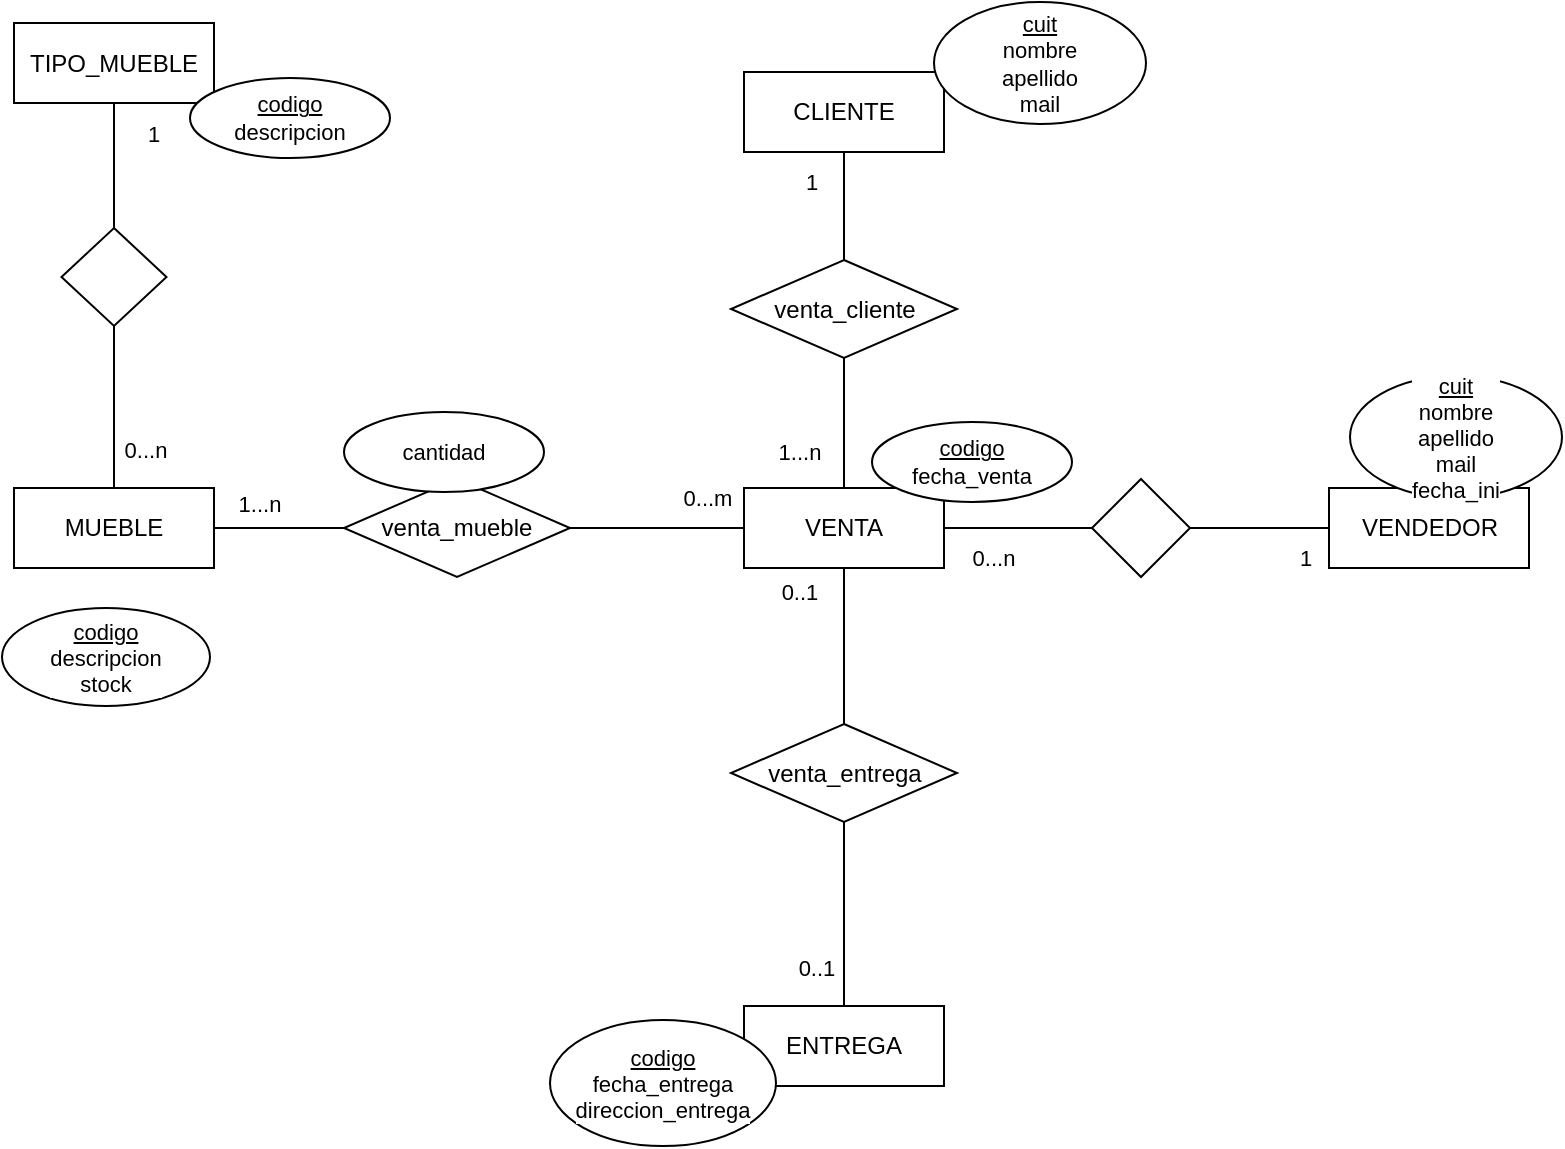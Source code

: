 <mxfile version="24.2.0" type="device">
  <diagram name="Page-1" id="uJ7M2Qh1kCDteq53ik2g">
    <mxGraphModel dx="1434" dy="1146" grid="0" gridSize="10" guides="1" tooltips="1" connect="1" arrows="1" fold="1" page="0" pageScale="1" pageWidth="850" pageHeight="1100" math="0" shadow="0">
      <root>
        <mxCell id="0" />
        <mxCell id="1" parent="0" />
        <mxCell id="YR5qiR9CVOwMjyfQzDzb-17" style="edgeStyle=orthogonalEdgeStyle;rounded=0;orthogonalLoop=1;jettySize=auto;html=1;exitX=0.5;exitY=0;exitDx=0;exitDy=0;entryX=0.5;entryY=1;entryDx=0;entryDy=0;strokeColor=default;align=center;verticalAlign=middle;fontFamily=Helvetica;fontSize=11;fontColor=default;labelBackgroundColor=default;endArrow=none;endFill=0;" edge="1" parent="1" source="YR5qiR9CVOwMjyfQzDzb-1" target="YR5qiR9CVOwMjyfQzDzb-16">
          <mxGeometry relative="1" as="geometry" />
        </mxCell>
        <mxCell id="YR5qiR9CVOwMjyfQzDzb-35" style="edgeStyle=orthogonalEdgeStyle;rounded=0;orthogonalLoop=1;jettySize=auto;html=1;exitX=1;exitY=0.5;exitDx=0;exitDy=0;entryX=0;entryY=0.5;entryDx=0;entryDy=0;strokeColor=default;align=center;verticalAlign=middle;fontFamily=Helvetica;fontSize=11;fontColor=default;labelBackgroundColor=default;endArrow=none;endFill=0;" edge="1" parent="1" source="YR5qiR9CVOwMjyfQzDzb-1" target="YR5qiR9CVOwMjyfQzDzb-33">
          <mxGeometry relative="1" as="geometry" />
        </mxCell>
        <mxCell id="YR5qiR9CVOwMjyfQzDzb-1" value="MUEBLE" style="whiteSpace=wrap;html=1;align=center;" vertex="1" parent="1">
          <mxGeometry x="51" y="109" width="100" height="40" as="geometry" />
        </mxCell>
        <mxCell id="YR5qiR9CVOwMjyfQzDzb-2" value="TIPO_MUEBLE" style="whiteSpace=wrap;html=1;align=center;" vertex="1" parent="1">
          <mxGeometry x="51" y="-123.5" width="100" height="40" as="geometry" />
        </mxCell>
        <mxCell id="YR5qiR9CVOwMjyfQzDzb-31" style="edgeStyle=orthogonalEdgeStyle;rounded=0;orthogonalLoop=1;jettySize=auto;html=1;exitX=0;exitY=0.5;exitDx=0;exitDy=0;strokeColor=default;align=center;verticalAlign=middle;fontFamily=Helvetica;fontSize=11;fontColor=default;labelBackgroundColor=default;endArrow=none;endFill=0;entryX=1;entryY=0.5;entryDx=0;entryDy=0;" edge="1" parent="1" source="YR5qiR9CVOwMjyfQzDzb-3" target="YR5qiR9CVOwMjyfQzDzb-29">
          <mxGeometry relative="1" as="geometry">
            <mxPoint x="672" y="129" as="targetPoint" />
          </mxGeometry>
        </mxCell>
        <mxCell id="YR5qiR9CVOwMjyfQzDzb-3" value="VENDEDOR" style="whiteSpace=wrap;html=1;align=center;" vertex="1" parent="1">
          <mxGeometry x="708.5" y="109" width="100" height="40" as="geometry" />
        </mxCell>
        <mxCell id="YR5qiR9CVOwMjyfQzDzb-4" value="ENTREGA" style="whiteSpace=wrap;html=1;align=center;" vertex="1" parent="1">
          <mxGeometry x="416" y="368" width="100" height="40" as="geometry" />
        </mxCell>
        <mxCell id="YR5qiR9CVOwMjyfQzDzb-7" style="edgeStyle=orthogonalEdgeStyle;rounded=0;orthogonalLoop=1;jettySize=auto;html=1;exitX=0.5;exitY=1;exitDx=0;exitDy=0;endArrow=none;endFill=0;" edge="1" parent="1" source="YR5qiR9CVOwMjyfQzDzb-5" target="YR5qiR9CVOwMjyfQzDzb-44">
          <mxGeometry relative="1" as="geometry">
            <mxPoint x="466" y="-3.5" as="targetPoint" />
          </mxGeometry>
        </mxCell>
        <mxCell id="YR5qiR9CVOwMjyfQzDzb-5" value="CLIENTE" style="whiteSpace=wrap;html=1;align=center;" vertex="1" parent="1">
          <mxGeometry x="416" y="-99" width="100" height="40" as="geometry" />
        </mxCell>
        <mxCell id="YR5qiR9CVOwMjyfQzDzb-18" style="edgeStyle=orthogonalEdgeStyle;rounded=0;orthogonalLoop=1;jettySize=auto;html=1;exitX=0.5;exitY=0;exitDx=0;exitDy=0;entryX=0.5;entryY=1;entryDx=0;entryDy=0;strokeColor=default;align=center;verticalAlign=middle;fontFamily=Helvetica;fontSize=11;fontColor=default;labelBackgroundColor=default;endArrow=none;endFill=0;" edge="1" parent="1" source="YR5qiR9CVOwMjyfQzDzb-16" target="YR5qiR9CVOwMjyfQzDzb-2">
          <mxGeometry relative="1" as="geometry" />
        </mxCell>
        <mxCell id="YR5qiR9CVOwMjyfQzDzb-16" value="" style="shape=rhombus;perimeter=rhombusPerimeter;whiteSpace=wrap;html=1;align=center;" vertex="1" parent="1">
          <mxGeometry x="74.75" y="-21" width="52.5" height="49" as="geometry" />
        </mxCell>
        <mxCell id="YR5qiR9CVOwMjyfQzDzb-19" value="1" style="text;html=1;align=center;verticalAlign=middle;whiteSpace=wrap;rounded=0;fontFamily=Helvetica;fontSize=11;fontColor=default;labelBackgroundColor=default;" vertex="1" parent="1">
          <mxGeometry x="91" y="-83.5" width="60" height="30" as="geometry" />
        </mxCell>
        <mxCell id="YR5qiR9CVOwMjyfQzDzb-24" value="0..1" style="text;html=1;align=center;verticalAlign=middle;whiteSpace=wrap;rounded=0;fontFamily=Helvetica;fontSize=11;fontColor=default;labelBackgroundColor=default;" vertex="1" parent="1">
          <mxGeometry x="418" y="332" width="69" height="33" as="geometry" />
        </mxCell>
        <mxCell id="YR5qiR9CVOwMjyfQzDzb-25" value="&lt;u&gt;codigo&lt;/u&gt;&lt;div&gt;descripcion&lt;/div&gt;" style="ellipse;whiteSpace=wrap;html=1;align=center;fontFamily=Helvetica;fontSize=11;fontColor=default;labelBackgroundColor=default;" vertex="1" parent="1">
          <mxGeometry x="139" y="-96" width="100" height="40" as="geometry" />
        </mxCell>
        <mxCell id="YR5qiR9CVOwMjyfQzDzb-36" style="edgeStyle=orthogonalEdgeStyle;rounded=0;orthogonalLoop=1;jettySize=auto;html=1;exitX=0;exitY=0.5;exitDx=0;exitDy=0;entryX=1;entryY=0.5;entryDx=0;entryDy=0;strokeColor=default;align=center;verticalAlign=middle;fontFamily=Helvetica;fontSize=11;fontColor=default;labelBackgroundColor=default;endArrow=none;endFill=0;" edge="1" parent="1" source="YR5qiR9CVOwMjyfQzDzb-28" target="YR5qiR9CVOwMjyfQzDzb-33">
          <mxGeometry relative="1" as="geometry" />
        </mxCell>
        <mxCell id="YR5qiR9CVOwMjyfQzDzb-28" value="VENTA" style="whiteSpace=wrap;html=1;align=center;" vertex="1" parent="1">
          <mxGeometry x="416" y="109" width="100" height="40" as="geometry" />
        </mxCell>
        <mxCell id="YR5qiR9CVOwMjyfQzDzb-32" style="edgeStyle=orthogonalEdgeStyle;rounded=0;orthogonalLoop=1;jettySize=auto;html=1;exitX=0;exitY=0.5;exitDx=0;exitDy=0;strokeColor=default;align=center;verticalAlign=middle;fontFamily=Helvetica;fontSize=11;fontColor=default;labelBackgroundColor=default;endArrow=none;endFill=0;" edge="1" parent="1" source="YR5qiR9CVOwMjyfQzDzb-29" target="YR5qiR9CVOwMjyfQzDzb-28">
          <mxGeometry relative="1" as="geometry" />
        </mxCell>
        <mxCell id="YR5qiR9CVOwMjyfQzDzb-29" value="" style="shape=rhombus;perimeter=rhombusPerimeter;whiteSpace=wrap;html=1;align=center;" vertex="1" parent="1">
          <mxGeometry x="590" y="104.5" width="49" height="49" as="geometry" />
        </mxCell>
        <mxCell id="YR5qiR9CVOwMjyfQzDzb-33" value="venta_mueble" style="shape=rhombus;perimeter=rhombusPerimeter;whiteSpace=wrap;html=1;align=center;" vertex="1" parent="1">
          <mxGeometry x="216" y="104.5" width="113" height="49" as="geometry" />
        </mxCell>
        <mxCell id="YR5qiR9CVOwMjyfQzDzb-37" value="cantidad" style="ellipse;whiteSpace=wrap;html=1;align=center;fontFamily=Helvetica;fontSize=11;fontColor=default;labelBackgroundColor=default;" vertex="1" parent="1">
          <mxGeometry x="216" y="71" width="100" height="40" as="geometry" />
        </mxCell>
        <mxCell id="YR5qiR9CVOwMjyfQzDzb-38" value="&lt;u&gt;codigo&lt;/u&gt;&lt;div&gt;descripcion&lt;/div&gt;&lt;div&gt;stock&lt;/div&gt;" style="ellipse;whiteSpace=wrap;html=1;align=center;fontFamily=Helvetica;fontSize=11;fontColor=default;labelBackgroundColor=default;" vertex="1" parent="1">
          <mxGeometry x="45" y="169" width="104" height="49" as="geometry" />
        </mxCell>
        <mxCell id="YR5qiR9CVOwMjyfQzDzb-41" style="edgeStyle=orthogonalEdgeStyle;rounded=0;orthogonalLoop=1;jettySize=auto;html=1;exitX=0.5;exitY=1;exitDx=0;exitDy=0;strokeColor=default;align=center;verticalAlign=middle;fontFamily=Helvetica;fontSize=11;fontColor=default;labelBackgroundColor=default;endArrow=none;endFill=0;" edge="1" parent="1" source="YR5qiR9CVOwMjyfQzDzb-39" target="YR5qiR9CVOwMjyfQzDzb-4">
          <mxGeometry relative="1" as="geometry" />
        </mxCell>
        <mxCell id="YR5qiR9CVOwMjyfQzDzb-42" style="edgeStyle=orthogonalEdgeStyle;rounded=0;orthogonalLoop=1;jettySize=auto;html=1;exitX=0.5;exitY=0;exitDx=0;exitDy=0;strokeColor=default;align=center;verticalAlign=middle;fontFamily=Helvetica;fontSize=11;fontColor=default;labelBackgroundColor=default;endArrow=none;endFill=0;" edge="1" parent="1" source="YR5qiR9CVOwMjyfQzDzb-39" target="YR5qiR9CVOwMjyfQzDzb-28">
          <mxGeometry relative="1" as="geometry" />
        </mxCell>
        <mxCell id="YR5qiR9CVOwMjyfQzDzb-39" value="venta_entrega" style="shape=rhombus;perimeter=rhombusPerimeter;whiteSpace=wrap;html=1;align=center;" vertex="1" parent="1">
          <mxGeometry x="409.5" y="227" width="113" height="49" as="geometry" />
        </mxCell>
        <mxCell id="YR5qiR9CVOwMjyfQzDzb-40" value="&lt;u&gt;codigo&lt;/u&gt;&lt;div&gt;fecha_entrega&lt;/div&gt;&lt;div&gt;direccion_entrega&lt;/div&gt;" style="ellipse;whiteSpace=wrap;html=1;align=center;fontFamily=Helvetica;fontSize=11;fontColor=default;labelBackgroundColor=default;" vertex="1" parent="1">
          <mxGeometry x="319" y="375" width="113" height="63" as="geometry" />
        </mxCell>
        <mxCell id="YR5qiR9CVOwMjyfQzDzb-43" value="&lt;u&gt;codigo&lt;/u&gt;&lt;div&gt;fecha_venta&lt;/div&gt;" style="ellipse;whiteSpace=wrap;html=1;align=center;fontFamily=Helvetica;fontSize=11;fontColor=default;labelBackgroundColor=default;" vertex="1" parent="1">
          <mxGeometry x="480" y="76" width="100" height="40" as="geometry" />
        </mxCell>
        <mxCell id="YR5qiR9CVOwMjyfQzDzb-45" style="edgeStyle=orthogonalEdgeStyle;rounded=0;orthogonalLoop=1;jettySize=auto;html=1;exitX=0.5;exitY=1;exitDx=0;exitDy=0;entryX=0.5;entryY=0;entryDx=0;entryDy=0;strokeColor=default;align=center;verticalAlign=middle;fontFamily=Helvetica;fontSize=11;fontColor=default;labelBackgroundColor=default;endArrow=none;endFill=0;" edge="1" parent="1" source="YR5qiR9CVOwMjyfQzDzb-44" target="YR5qiR9CVOwMjyfQzDzb-28">
          <mxGeometry relative="1" as="geometry" />
        </mxCell>
        <mxCell id="YR5qiR9CVOwMjyfQzDzb-44" value="venta_cliente" style="shape=rhombus;perimeter=rhombusPerimeter;whiteSpace=wrap;html=1;align=center;" vertex="1" parent="1">
          <mxGeometry x="409.5" y="-5" width="113" height="49" as="geometry" />
        </mxCell>
        <mxCell id="YR5qiR9CVOwMjyfQzDzb-46" value="&lt;u&gt;cuit&lt;/u&gt;&lt;div&gt;nombre&lt;/div&gt;&lt;div&gt;apellido&lt;/div&gt;&lt;div&gt;mail&lt;/div&gt;&lt;div&gt;fecha_ini&lt;/div&gt;" style="ellipse;whiteSpace=wrap;html=1;align=center;fontFamily=Helvetica;fontSize=11;fontColor=default;labelBackgroundColor=default;" vertex="1" parent="1">
          <mxGeometry x="719" y="53" width="106" height="61" as="geometry" />
        </mxCell>
        <mxCell id="YR5qiR9CVOwMjyfQzDzb-47" value="&lt;u&gt;cuit&lt;/u&gt;&lt;div&gt;nombre&lt;/div&gt;&lt;div&gt;apellido&lt;/div&gt;&lt;div&gt;mail&lt;/div&gt;" style="ellipse;whiteSpace=wrap;html=1;align=center;fontFamily=Helvetica;fontSize=11;fontColor=default;labelBackgroundColor=default;" vertex="1" parent="1">
          <mxGeometry x="511" y="-134" width="106" height="61" as="geometry" />
        </mxCell>
        <mxCell id="YR5qiR9CVOwMjyfQzDzb-48" value="0...n" style="text;html=1;align=center;verticalAlign=middle;whiteSpace=wrap;rounded=0;fontFamily=Helvetica;fontSize=11;fontColor=default;labelBackgroundColor=default;" vertex="1" parent="1">
          <mxGeometry x="87" y="74.5" width="60" height="30" as="geometry" />
        </mxCell>
        <mxCell id="YR5qiR9CVOwMjyfQzDzb-49" value="1...n" style="text;html=1;align=center;verticalAlign=middle;whiteSpace=wrap;rounded=0;fontFamily=Helvetica;fontSize=11;fontColor=default;labelBackgroundColor=default;" vertex="1" parent="1">
          <mxGeometry x="144" y="102" width="60" height="30" as="geometry" />
        </mxCell>
        <mxCell id="YR5qiR9CVOwMjyfQzDzb-50" value="0...m" style="text;html=1;align=center;verticalAlign=middle;whiteSpace=wrap;rounded=0;fontFamily=Helvetica;fontSize=11;fontColor=default;labelBackgroundColor=default;" vertex="1" parent="1">
          <mxGeometry x="368" y="99" width="60" height="30" as="geometry" />
        </mxCell>
        <mxCell id="YR5qiR9CVOwMjyfQzDzb-51" value="1" style="text;html=1;align=center;verticalAlign=middle;whiteSpace=wrap;rounded=0;fontFamily=Helvetica;fontSize=11;fontColor=default;labelBackgroundColor=default;" vertex="1" parent="1">
          <mxGeometry x="420" y="-59" width="60" height="30" as="geometry" />
        </mxCell>
        <mxCell id="YR5qiR9CVOwMjyfQzDzb-52" value="1...n" style="text;html=1;align=center;verticalAlign=middle;whiteSpace=wrap;rounded=0;fontFamily=Helvetica;fontSize=11;fontColor=default;labelBackgroundColor=default;" vertex="1" parent="1">
          <mxGeometry x="414" y="76" width="60" height="30" as="geometry" />
        </mxCell>
        <mxCell id="YR5qiR9CVOwMjyfQzDzb-53" value="0...n" style="text;html=1;align=center;verticalAlign=middle;whiteSpace=wrap;rounded=0;fontFamily=Helvetica;fontSize=11;fontColor=default;labelBackgroundColor=default;" vertex="1" parent="1">
          <mxGeometry x="511" y="129" width="60" height="30" as="geometry" />
        </mxCell>
        <mxCell id="YR5qiR9CVOwMjyfQzDzb-54" value="1" style="text;html=1;align=center;verticalAlign=middle;whiteSpace=wrap;rounded=0;fontFamily=Helvetica;fontSize=11;fontColor=default;labelBackgroundColor=default;" vertex="1" parent="1">
          <mxGeometry x="667" y="129" width="60" height="30" as="geometry" />
        </mxCell>
        <mxCell id="YR5qiR9CVOwMjyfQzDzb-55" value="0..1" style="text;html=1;align=center;verticalAlign=middle;whiteSpace=wrap;rounded=0;fontFamily=Helvetica;fontSize=11;fontColor=default;labelBackgroundColor=default;" vertex="1" parent="1">
          <mxGeometry x="414" y="146" width="60" height="30" as="geometry" />
        </mxCell>
      </root>
    </mxGraphModel>
  </diagram>
</mxfile>

